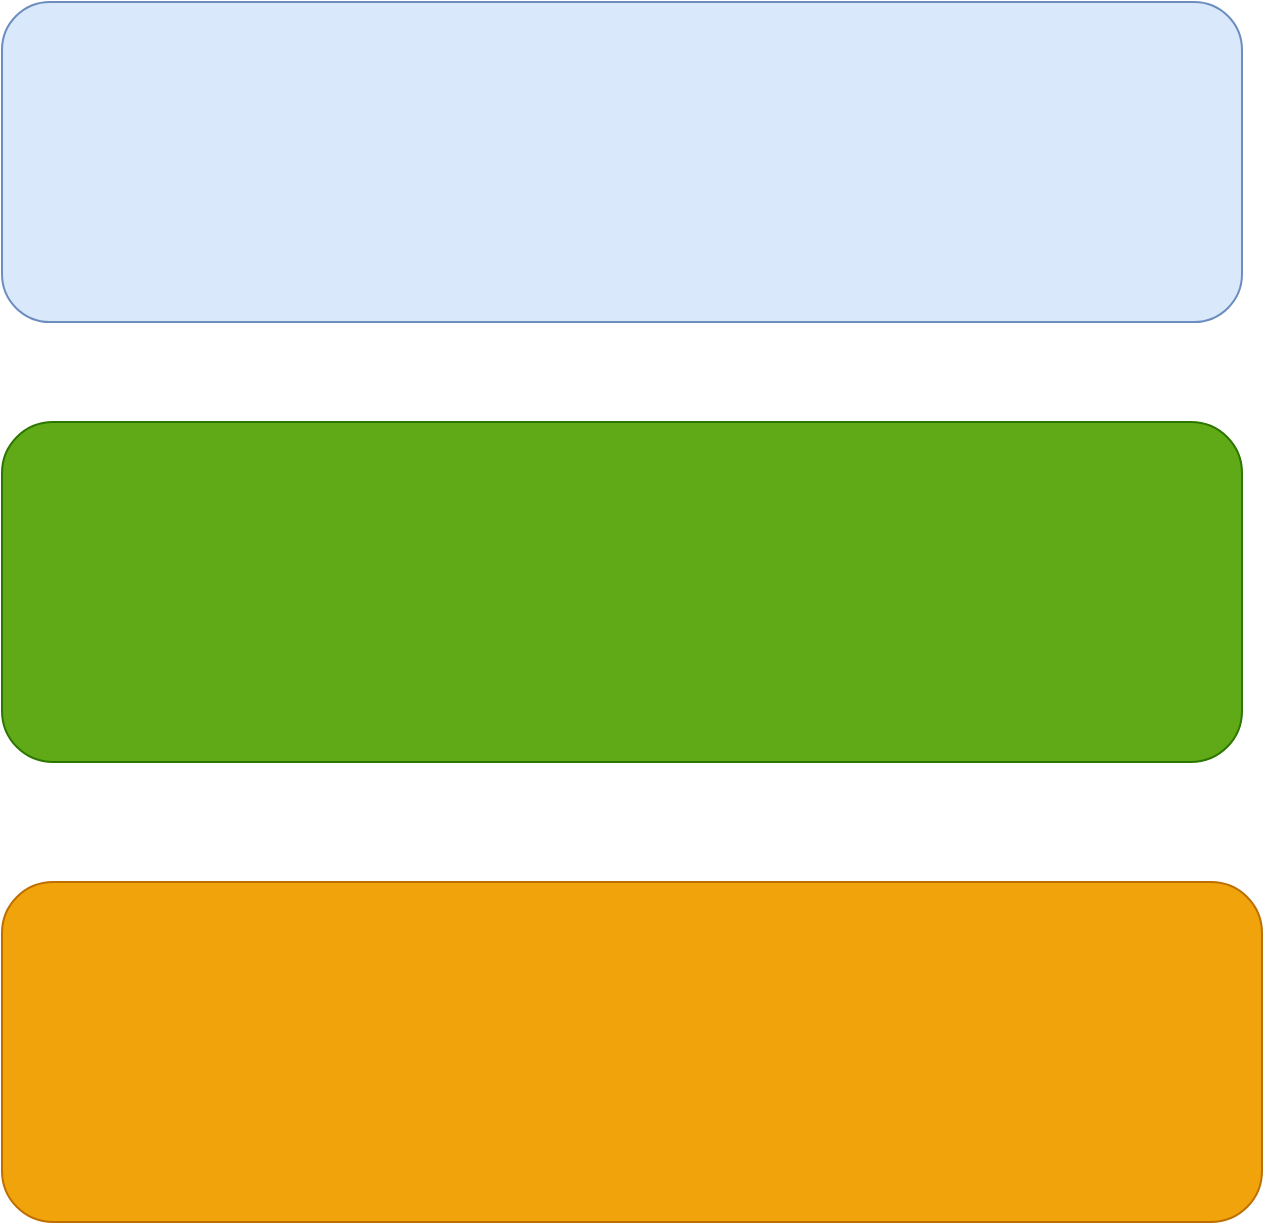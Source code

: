 <mxfile version="14.4.2" type="github">
  <diagram id="zrNYxfTNKG2aWoxfnzqP" name="Page-1">
    <mxGraphModel dx="1298" dy="742" grid="1" gridSize="10" guides="1" tooltips="1" connect="1" arrows="1" fold="1" page="1" pageScale="1" pageWidth="827" pageHeight="1169" math="0" shadow="0">
      <root>
        <mxCell id="0" />
        <mxCell id="1" parent="0" />
        <mxCell id="YqIz4m2kfG05YHZkA2tR-5" value="" style="rounded=1;whiteSpace=wrap;html=1;fillColor=#f0a30a;strokeColor=#BD7000;fontColor=#ffffff;" vertex="1" parent="1">
          <mxGeometry x="120" y="520" width="630" height="170" as="geometry" />
        </mxCell>
        <mxCell id="YqIz4m2kfG05YHZkA2tR-6" value="" style="rounded=1;whiteSpace=wrap;html=1;fillColor=#60a917;strokeColor=#2D7600;fontColor=#ffffff;" vertex="1" parent="1">
          <mxGeometry x="120" y="290" width="620" height="170" as="geometry" />
        </mxCell>
        <mxCell id="YqIz4m2kfG05YHZkA2tR-7" value="" style="rounded=1;whiteSpace=wrap;html=1;fillColor=#dae8fc;strokeColor=#6c8ebf;" vertex="1" parent="1">
          <mxGeometry x="120" y="80" width="620" height="160" as="geometry" />
        </mxCell>
      </root>
    </mxGraphModel>
  </diagram>
</mxfile>
